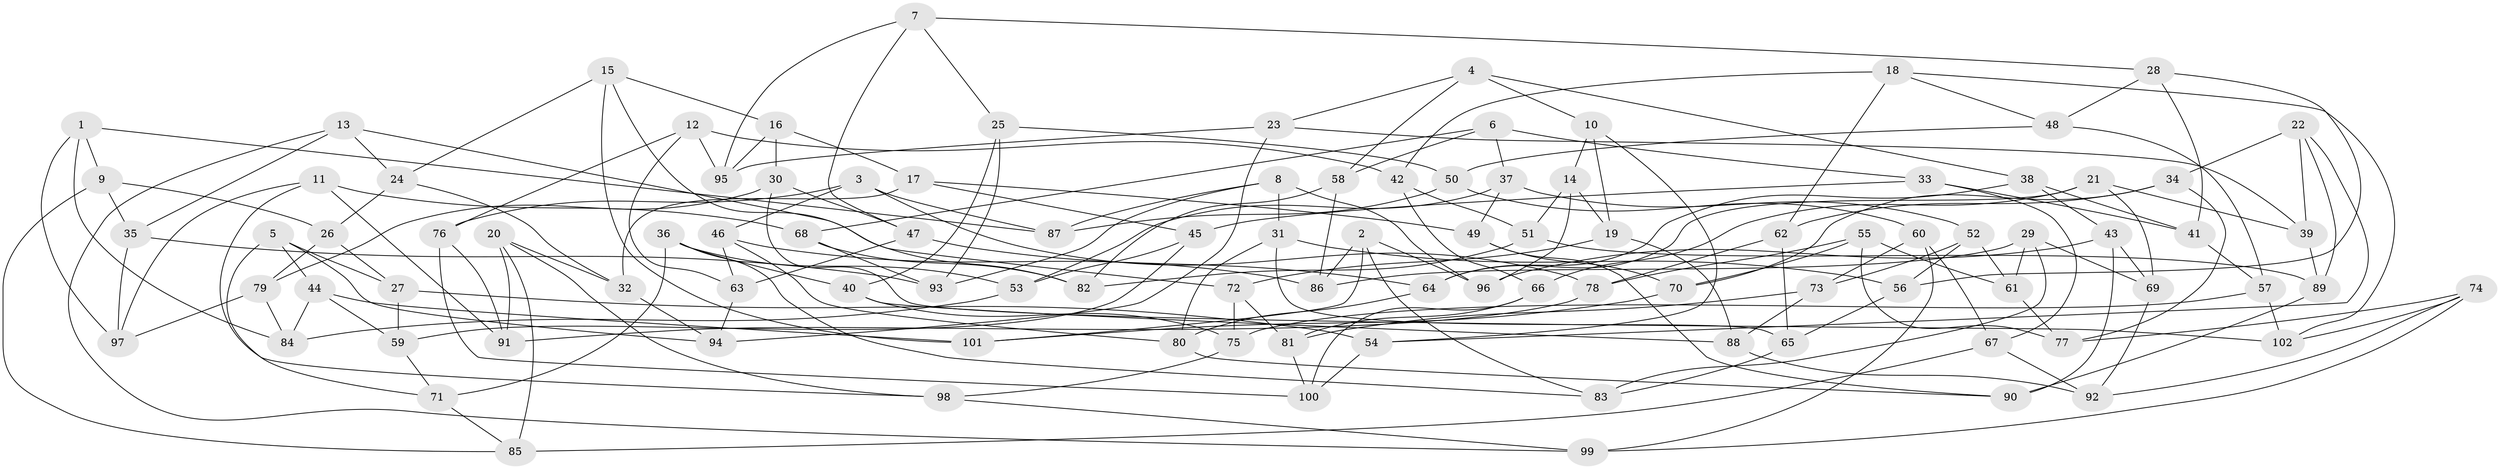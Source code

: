// Generated by graph-tools (version 1.1) at 2025/03/03/09/25 03:03:00]
// undirected, 102 vertices, 204 edges
graph export_dot {
graph [start="1"]
  node [color=gray90,style=filled];
  1;
  2;
  3;
  4;
  5;
  6;
  7;
  8;
  9;
  10;
  11;
  12;
  13;
  14;
  15;
  16;
  17;
  18;
  19;
  20;
  21;
  22;
  23;
  24;
  25;
  26;
  27;
  28;
  29;
  30;
  31;
  32;
  33;
  34;
  35;
  36;
  37;
  38;
  39;
  40;
  41;
  42;
  43;
  44;
  45;
  46;
  47;
  48;
  49;
  50;
  51;
  52;
  53;
  54;
  55;
  56;
  57;
  58;
  59;
  60;
  61;
  62;
  63;
  64;
  65;
  66;
  67;
  68;
  69;
  70;
  71;
  72;
  73;
  74;
  75;
  76;
  77;
  78;
  79;
  80;
  81;
  82;
  83;
  84;
  85;
  86;
  87;
  88;
  89;
  90;
  91;
  92;
  93;
  94;
  95;
  96;
  97;
  98;
  99;
  100;
  101;
  102;
  1 -- 9;
  1 -- 87;
  1 -- 84;
  1 -- 97;
  2 -- 83;
  2 -- 96;
  2 -- 101;
  2 -- 86;
  3 -- 46;
  3 -- 87;
  3 -- 78;
  3 -- 76;
  4 -- 38;
  4 -- 10;
  4 -- 58;
  4 -- 23;
  5 -- 44;
  5 -- 71;
  5 -- 94;
  5 -- 27;
  6 -- 58;
  6 -- 68;
  6 -- 37;
  6 -- 33;
  7 -- 28;
  7 -- 95;
  7 -- 25;
  7 -- 47;
  8 -- 96;
  8 -- 87;
  8 -- 93;
  8 -- 31;
  9 -- 35;
  9 -- 85;
  9 -- 26;
  10 -- 54;
  10 -- 19;
  10 -- 14;
  11 -- 97;
  11 -- 91;
  11 -- 68;
  11 -- 98;
  12 -- 76;
  12 -- 42;
  12 -- 63;
  12 -- 95;
  13 -- 35;
  13 -- 24;
  13 -- 72;
  13 -- 99;
  14 -- 51;
  14 -- 96;
  14 -- 19;
  15 -- 101;
  15 -- 24;
  15 -- 16;
  15 -- 82;
  16 -- 95;
  16 -- 17;
  16 -- 30;
  17 -- 49;
  17 -- 32;
  17 -- 45;
  18 -- 102;
  18 -- 48;
  18 -- 42;
  18 -- 62;
  19 -- 88;
  19 -- 72;
  20 -- 98;
  20 -- 32;
  20 -- 85;
  20 -- 91;
  21 -- 39;
  21 -- 64;
  21 -- 69;
  21 -- 66;
  22 -- 89;
  22 -- 54;
  22 -- 39;
  22 -- 34;
  23 -- 95;
  23 -- 39;
  23 -- 94;
  24 -- 32;
  24 -- 26;
  25 -- 40;
  25 -- 50;
  25 -- 93;
  26 -- 79;
  26 -- 27;
  27 -- 54;
  27 -- 59;
  28 -- 41;
  28 -- 48;
  28 -- 56;
  29 -- 61;
  29 -- 83;
  29 -- 69;
  29 -- 86;
  30 -- 47;
  30 -- 102;
  30 -- 79;
  31 -- 65;
  31 -- 56;
  31 -- 80;
  32 -- 94;
  33 -- 67;
  33 -- 41;
  33 -- 45;
  34 -- 62;
  34 -- 70;
  34 -- 77;
  35 -- 93;
  35 -- 97;
  36 -- 53;
  36 -- 83;
  36 -- 40;
  36 -- 71;
  37 -- 53;
  37 -- 52;
  37 -- 49;
  38 -- 41;
  38 -- 64;
  38 -- 43;
  39 -- 89;
  40 -- 75;
  40 -- 88;
  41 -- 57;
  42 -- 66;
  42 -- 51;
  43 -- 96;
  43 -- 90;
  43 -- 69;
  44 -- 84;
  44 -- 101;
  44 -- 59;
  45 -- 53;
  45 -- 59;
  46 -- 63;
  46 -- 86;
  46 -- 80;
  47 -- 64;
  47 -- 63;
  48 -- 57;
  48 -- 50;
  49 -- 70;
  49 -- 90;
  50 -- 87;
  50 -- 60;
  51 -- 82;
  51 -- 89;
  52 -- 61;
  52 -- 56;
  52 -- 73;
  53 -- 84;
  54 -- 100;
  55 -- 61;
  55 -- 70;
  55 -- 78;
  55 -- 77;
  56 -- 65;
  57 -- 75;
  57 -- 102;
  58 -- 86;
  58 -- 82;
  59 -- 71;
  60 -- 67;
  60 -- 99;
  60 -- 73;
  61 -- 77;
  62 -- 65;
  62 -- 78;
  63 -- 94;
  64 -- 80;
  65 -- 83;
  66 -- 100;
  66 -- 81;
  67 -- 85;
  67 -- 92;
  68 -- 93;
  68 -- 82;
  69 -- 92;
  70 -- 101;
  71 -- 85;
  72 -- 75;
  72 -- 81;
  73 -- 81;
  73 -- 88;
  74 -- 102;
  74 -- 92;
  74 -- 77;
  74 -- 99;
  75 -- 98;
  76 -- 91;
  76 -- 100;
  78 -- 91;
  79 -- 84;
  79 -- 97;
  80 -- 90;
  81 -- 100;
  88 -- 92;
  89 -- 90;
  98 -- 99;
}
